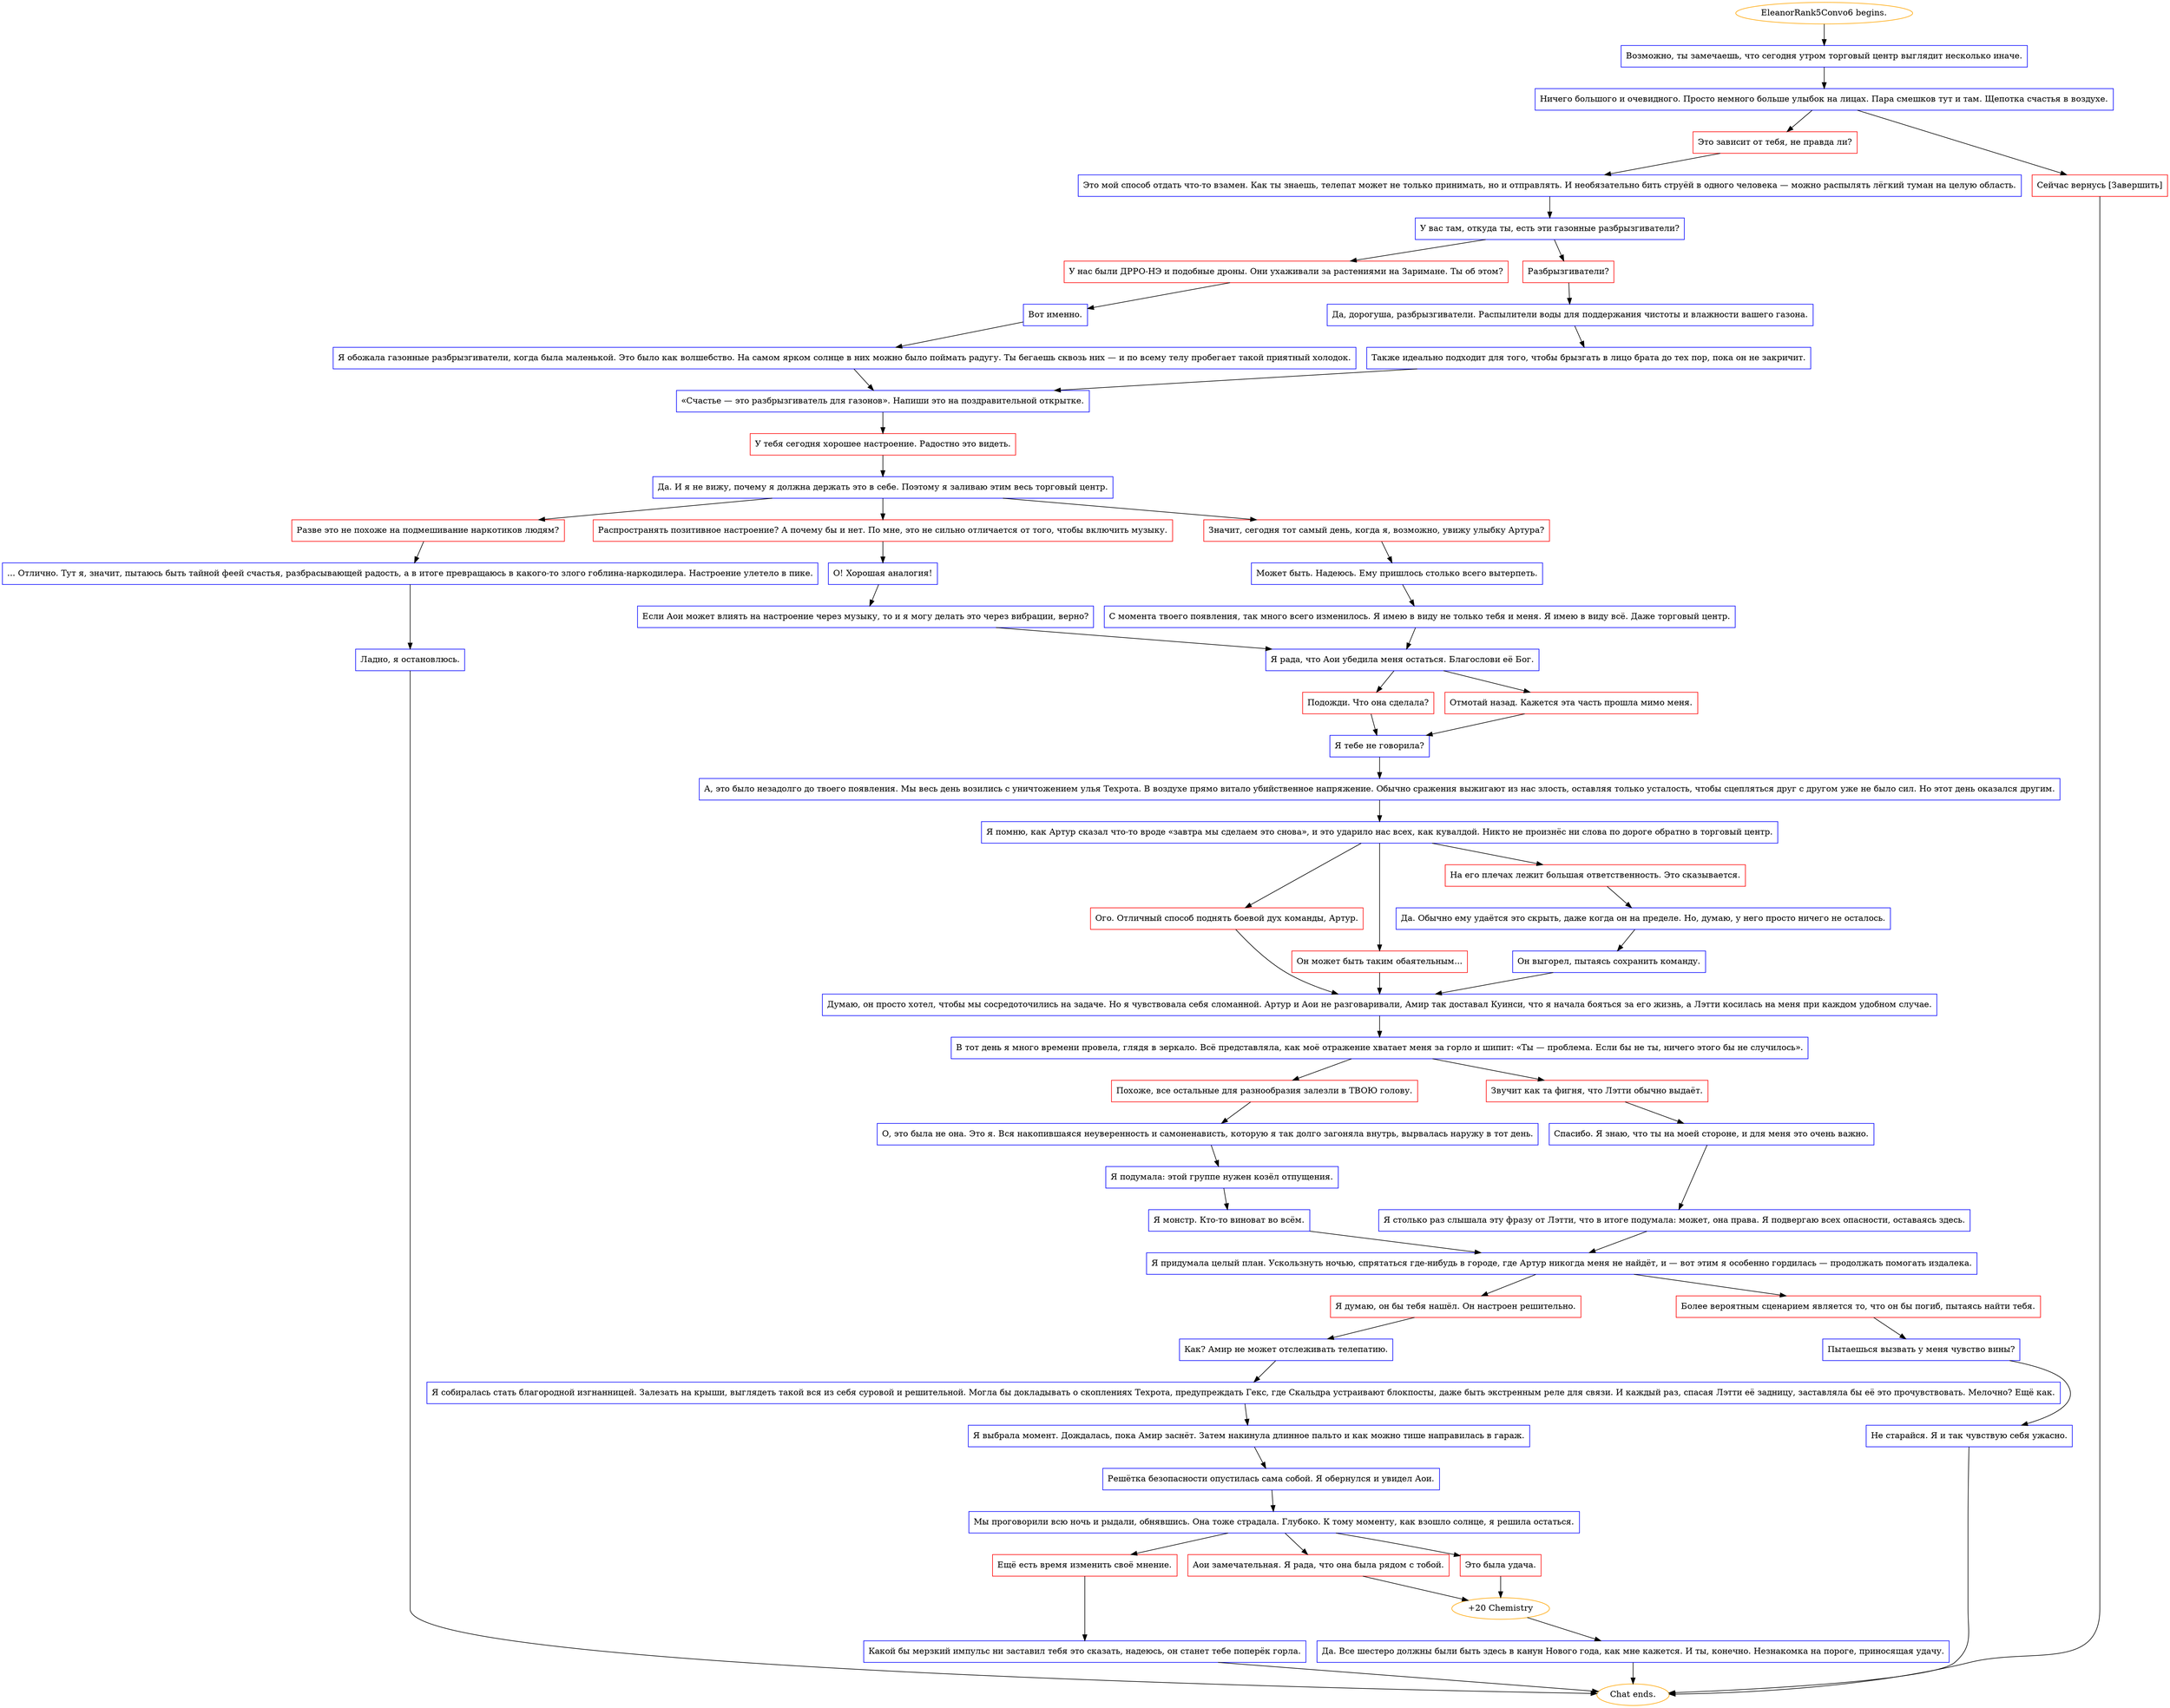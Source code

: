 digraph {
	"EleanorRank5Convo6 begins." [color=orange];
		"EleanorRank5Convo6 begins." -> j3586594416;
	j3586594416 [label="Возможно, ты замечаешь, что сегодня утром торговый центр выглядит несколько иначе.",shape=box,color=blue];
		j3586594416 -> j3751954410;
	j3751954410 [label="Ничего большого и очевидного. Просто немного больше улыбок на лицах. Пара смешков тут и там. Щепотка счастья в воздухе.",shape=box,color=blue];
		j3751954410 -> j3260689952;
		j3751954410 -> j836659341;
	j3260689952 [label="Это зависит от тебя, не правда ли?",shape=box,color=red];
		j3260689952 -> j74513195;
	j836659341 [label="Сейчас вернусь [Завершить]",shape=box,color=red];
		j836659341 -> "Chat ends.";
	j74513195 [label="Это мой способ отдать что-то взамен. Как ты знаешь, телепат может не только принимать, но и отправлять. И необязательно бить струёй в одного человека — можно распылять лёгкий туман на целую область.",shape=box,color=blue];
		j74513195 -> j1638139366;
	"Chat ends." [color=orange];
	j1638139366 [label="У вас там, откуда ты, есть эти газонные разбрызгиватели?",shape=box,color=blue];
		j1638139366 -> j2629487490;
		j1638139366 -> j2486986862;
	j2629487490 [label="У нас были ДРРО-НЭ и подобные дроны. Они ухаживали за растениями на Заримане. Ты об этом?",shape=box,color=red];
		j2629487490 -> j3701546144;
	j2486986862 [label="Разбрызгиватели?",shape=box,color=red];
		j2486986862 -> j3822894155;
	j3701546144 [label="Вот именно.",shape=box,color=blue];
		j3701546144 -> j1331469612;
	j3822894155 [label="Да, дорогуша, разбрызгиватели. Распылители воды для поддержания чистоты и влажности вашего газона.",shape=box,color=blue];
		j3822894155 -> j3670268906;
	j1331469612 [label="Я обожала газонные разбрызгиватели, когда была маленькой. Это было как волшебство. На самом ярком солнце в них можно было поймать радугу. Ты бегаешь сквозь них — и по всему телу пробегает такой приятный холодок.",shape=box,color=blue];
		j1331469612 -> j2225446965;
	j3670268906 [label="Также идеально подходит для того, чтобы брызгать в лицо брата до тех пор, пока он не закричит.",shape=box,color=blue];
		j3670268906 -> j2225446965;
	j2225446965 [label="«Счастье — это разбрызгиватель для газонов». Напиши это на поздравительной открытке.",shape=box,color=blue];
		j2225446965 -> j958206315;
	j958206315 [label="У тебя сегодня хорошее настроение. Радостно это видеть.",shape=box,color=red];
		j958206315 -> j364093771;
	j364093771 [label="Да. И я не вижу, почему я должна держать это в себе. Поэтому я заливаю этим весь торговый центр.",shape=box,color=blue];
		j364093771 -> j889396835;
		j364093771 -> j3700449700;
		j364093771 -> j1795105377;
	j889396835 [label="Разве это не похоже на подмешивание наркотиков людям?",shape=box,color=red];
		j889396835 -> j2303663269;
	j3700449700 [label="Распространять позитивное настроение? А почему бы и нет. По мне, это не сильно отличается от того, чтобы включить музыку.",shape=box,color=red];
		j3700449700 -> j1732455434;
	j1795105377 [label="Значит, сегодня тот самый день, когда я, возможно, увижу улыбку Артура?",shape=box,color=red];
		j1795105377 -> j2190892005;
	j2303663269 [label="... Отлично. Тут я, значит, пытаюсь быть тайной феей счастья, разбрасывающей радость, а в итоге превращаюсь в какого-то злого гоблина-наркодилера. Настроение улетело в пике.",shape=box,color=blue];
		j2303663269 -> j2741185136;
	j1732455434 [label="О! Хорошая аналогия!",shape=box,color=blue];
		j1732455434 -> j293138548;
	j2190892005 [label="Может быть. Надеюсь. Ему пришлось столько всего вытерпеть.",shape=box,color=blue];
		j2190892005 -> j2598233864;
	j2741185136 [label="Ладно, я остановлюсь.",shape=box,color=blue];
		j2741185136 -> "Chat ends.";
	j293138548 [label="Если Аои может влиять на настроение через музыку, то и я могу делать это через вибрации, верно?",shape=box,color=blue];
		j293138548 -> j3631928202;
	j2598233864 [label="С момента твоего появления, так много всего изменилось. Я имею в виду не только тебя и меня. Я имею в виду всё. Даже торговый центр.",shape=box,color=blue];
		j2598233864 -> j3631928202;
	j3631928202 [label="Я рада, что Аои убедила меня остаться. Благослови её Бог.",shape=box,color=blue];
		j3631928202 -> j1124527643;
		j3631928202 -> j1784364365;
	j1124527643 [label="Подожди. Что она сделала?",shape=box,color=red];
		j1124527643 -> j333183231;
	j1784364365 [label="Отмотай назад. Кажется эта часть прошла мимо меня.",shape=box,color=red];
		j1784364365 -> j333183231;
	j333183231 [label="Я тебе не говорила?",shape=box,color=blue];
		j333183231 -> j68744198;
	j68744198 [label="А, это было незадолго до твоего появления. Мы весь день возились с уничтожением улья Техрота. В воздухе прямо витало убийственное напряжение. Обычно сражения выжигают из нас злость, оставляя только усталость, чтобы сцепляться друг с другом уже не было сил. Но этот день оказался другим.",shape=box,color=blue];
		j68744198 -> j145156103;
	j145156103 [label="Я помню, как Артур сказал что-то вроде «завтра мы сделаем это снова», и это ударило нас всех, как кувалдой. Никто не произнёс ни слова по дороге обратно в торговый центр.",shape=box,color=blue];
		j145156103 -> j2244059214;
		j145156103 -> j642305913;
		j145156103 -> j498055685;
	j2244059214 [label="Ого. Отличный способ поднять боевой дух команды, Артур.",shape=box,color=red];
		j2244059214 -> j2741021057;
	j642305913 [label="Он может быть таким обаятельным...",shape=box,color=red];
		j642305913 -> j2741021057;
	j498055685 [label="На его плечах лежит большая ответственность. Это сказывается.",shape=box,color=red];
		j498055685 -> j3995779792;
	j2741021057 [label="Думаю, он просто хотел, чтобы мы сосредоточились на задаче. Но я чувствовала себя сломанной. Артур и Аои не разговаривали, Амир так доставал Куинси, что я начала бояться за его жизнь, а Лэтти косилась на меня при каждом удобном случае.",shape=box,color=blue];
		j2741021057 -> j3801740450;
	j3995779792 [label="Да. Обычно ему удаётся это скрыть, даже когда он на пределе. Но, думаю, у него просто ничего не осталось.",shape=box,color=blue];
		j3995779792 -> j2220793226;
	j3801740450 [label="В тот день я много времени провела, глядя в зеркало. Всё представляла, как моё отражение хватает меня за горло и шипит: «Ты — проблема. Если бы не ты, ничего этого бы не случилось».",shape=box,color=blue];
		j3801740450 -> j3651376250;
		j3801740450 -> j1869418890;
	j2220793226 [label="Он выгорел, пытаясь сохранить команду.",shape=box,color=blue];
		j2220793226 -> j2741021057;
	j3651376250 [label="Похоже, все остальные для разнообразия залезли в ТВОЮ голову.",shape=box,color=red];
		j3651376250 -> j1965837814;
	j1869418890 [label="Звучит как та фигня, что Лэтти обычно выдаёт.",shape=box,color=red];
		j1869418890 -> j3579928615;
	j1965837814 [label="О, это была не она. Это я. Вся накопившаяся неуверенность и самоненависть, которую я так долго загоняла внутрь, вырвалась наружу в тот день.",shape=box,color=blue];
		j1965837814 -> j678782622;
	j3579928615 [label="Спасибо. Я знаю, что ты на моей стороне, и для меня это очень важно.",shape=box,color=blue];
		j3579928615 -> j1854989783;
	j678782622 [label="Я подумала: этой группе нужен козёл отпущения.",shape=box,color=blue];
		j678782622 -> j1635840713;
	j1854989783 [label="Я столько раз слышала эту фразу от Лэтти, что в итоге подумала: может, она права. Я подвергаю всех опасности, оставаясь здесь.",shape=box,color=blue];
		j1854989783 -> j1452302979;
	j1635840713 [label="Я монстр. Кто-то виноват во всём.",shape=box,color=blue];
		j1635840713 -> j1452302979;
	j1452302979 [label="Я придумала целый план. Ускользнуть ночью, спрятаться где-нибудь в городе, где Артур никогда меня не найдёт, и — вот этим я особенно гордилась — продолжать помогать издалека.",shape=box,color=blue];
		j1452302979 -> j1635822094;
		j1452302979 -> j1776022144;
	j1635822094 [label="Я думаю, он бы тебя нашёл. Он настроен решительно.",shape=box,color=red];
		j1635822094 -> j225349210;
	j1776022144 [label="Более вероятным сценарием является то, что он бы погиб, пытаясь найти тебя.",shape=box,color=red];
		j1776022144 -> j2698531142;
	j225349210 [label="Как? Амир не может отслеживать телепатию.",shape=box,color=blue];
		j225349210 -> j1814509018;
	j2698531142 [label="Пытаешься вызвать у меня чувство вины?",shape=box,color=blue];
		j2698531142 -> j1809163016;
	j1814509018 [label="Я собиралась стать благородной изгнанницей. Залезать на крыши, выглядеть такой вся из себя суровой и решительной. Могла бы докладывать о скоплениях Техрота, предупреждать Гекс, где Скальдра устраивают блокпосты, даже быть экстренным реле для связи. И каждый раз, спасая Лэтти её задницу, заставляла бы её это прочувствовать. Мелочно? Ещё как.",shape=box,color=blue];
		j1814509018 -> j186808414;
	j1809163016 [label="Не старайся. Я и так чувствую себя ужасно.",shape=box,color=blue];
		j1809163016 -> "Chat ends.";
	j186808414 [label="Я выбрала момент. Дождалась, пока Амир заснёт. Затем накинула длинное пальто и как можно тише направилась в гараж.",shape=box,color=blue];
		j186808414 -> j647288593;
	j647288593 [label="Решётка безопасности опустилась сама собой. Я обернулся и увидел Аои.",shape=box,color=blue];
		j647288593 -> j3324982746;
	j3324982746 [label="Мы проговорили всю ночь и рыдали, обнявшись. Она тоже страдала. Глубоко. К тому моменту, как взошло солнце, я решила остаться.",shape=box,color=blue];
		j3324982746 -> j3432508347;
		j3324982746 -> j1071918400;
		j3324982746 -> j3941708785;
	j3432508347 [label="Ещё есть время изменить своё мнение.",shape=box,color=red];
		j3432508347 -> j3766530190;
	j1071918400 [label="Аои замечательная. Я рада, что она была рядом с тобой.",shape=box,color=red];
		j1071918400 -> j629899733;
	j3941708785 [label="Это была удача.",shape=box,color=red];
		j3941708785 -> j629899733;
	j3766530190 [label="Какой бы мерзкий импульс ни заставил тебя это сказать, надеюсь, он станет тебе поперёк горла.",shape=box,color=blue];
		j3766530190 -> "Chat ends.";
	j629899733 [label="+20 Chemistry",color=orange];
		j629899733 -> j882781282;
	j882781282 [label="Да. Все шестеро должны были быть здесь в канун Нового года, как мне кажется. И ты, конечно. Незнакомка на пороге, приносящая удачу.",shape=box,color=blue];
		j882781282 -> "Chat ends.";
}